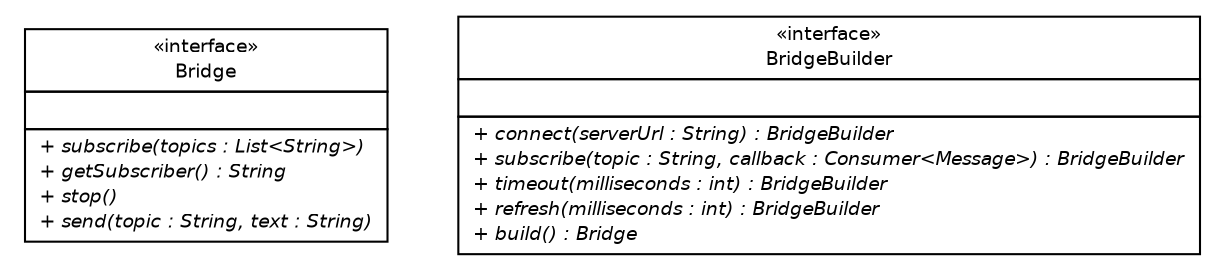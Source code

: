 #!/usr/local/bin/dot
#
# Class diagram 
# Generated by UMLGraph version R5_6-24-gf6e263 (http://www.umlgraph.org/)
#

digraph G {
	edge [fontname="Helvetica",fontsize=10,labelfontname="Helvetica",labelfontsize=10];
	node [fontname="Helvetica",fontsize=10,shape=plaintext];
	nodesep=0.25;
	ranksep=0.5;
	// cloud.robots.bridge.client.Bridge
	c0 [label=<<table title="cloud.robots.bridge.client.Bridge" border="0" cellborder="1" cellspacing="0" cellpadding="2" port="p" href="./Bridge.html">
		<tr><td><table border="0" cellspacing="0" cellpadding="1">
<tr><td align="center" balign="center"> &#171;interface&#187; </td></tr>
<tr><td align="center" balign="center"> Bridge </td></tr>
		</table></td></tr>
		<tr><td><table border="0" cellspacing="0" cellpadding="1">
<tr><td align="left" balign="left">  </td></tr>
		</table></td></tr>
		<tr><td><table border="0" cellspacing="0" cellpadding="1">
<tr><td align="left" balign="left"><font face="Helvetica-Oblique" point-size="9.0"> + subscribe(topics : List&lt;String&gt;) </font></td></tr>
<tr><td align="left" balign="left"><font face="Helvetica-Oblique" point-size="9.0"> + getSubscriber() : String </font></td></tr>
<tr><td align="left" balign="left"><font face="Helvetica-Oblique" point-size="9.0"> + stop() </font></td></tr>
<tr><td align="left" balign="left"><font face="Helvetica-Oblique" point-size="9.0"> + send(topic : String, text : String) </font></td></tr>
		</table></td></tr>
		</table>>, URL="./Bridge.html", fontname="Helvetica", fontcolor="black", fontsize=9.0];
	// cloud.robots.bridge.client.BridgeBuilder
	c1 [label=<<table title="cloud.robots.bridge.client.BridgeBuilder" border="0" cellborder="1" cellspacing="0" cellpadding="2" port="p" href="./BridgeBuilder.html">
		<tr><td><table border="0" cellspacing="0" cellpadding="1">
<tr><td align="center" balign="center"> &#171;interface&#187; </td></tr>
<tr><td align="center" balign="center"> BridgeBuilder </td></tr>
		</table></td></tr>
		<tr><td><table border="0" cellspacing="0" cellpadding="1">
<tr><td align="left" balign="left">  </td></tr>
		</table></td></tr>
		<tr><td><table border="0" cellspacing="0" cellpadding="1">
<tr><td align="left" balign="left"><font face="Helvetica-Oblique" point-size="9.0"> + connect(serverUrl : String) : BridgeBuilder </font></td></tr>
<tr><td align="left" balign="left"><font face="Helvetica-Oblique" point-size="9.0"> + subscribe(topic : String, callback : Consumer&lt;Message&gt;) : BridgeBuilder </font></td></tr>
<tr><td align="left" balign="left"><font face="Helvetica-Oblique" point-size="9.0"> + timeout(milliseconds : int) : BridgeBuilder </font></td></tr>
<tr><td align="left" balign="left"><font face="Helvetica-Oblique" point-size="9.0"> + refresh(milliseconds : int) : BridgeBuilder </font></td></tr>
<tr><td align="left" balign="left"><font face="Helvetica-Oblique" point-size="9.0"> + build() : Bridge </font></td></tr>
		</table></td></tr>
		</table>>, URL="./BridgeBuilder.html", fontname="Helvetica", fontcolor="black", fontsize=9.0];
}

